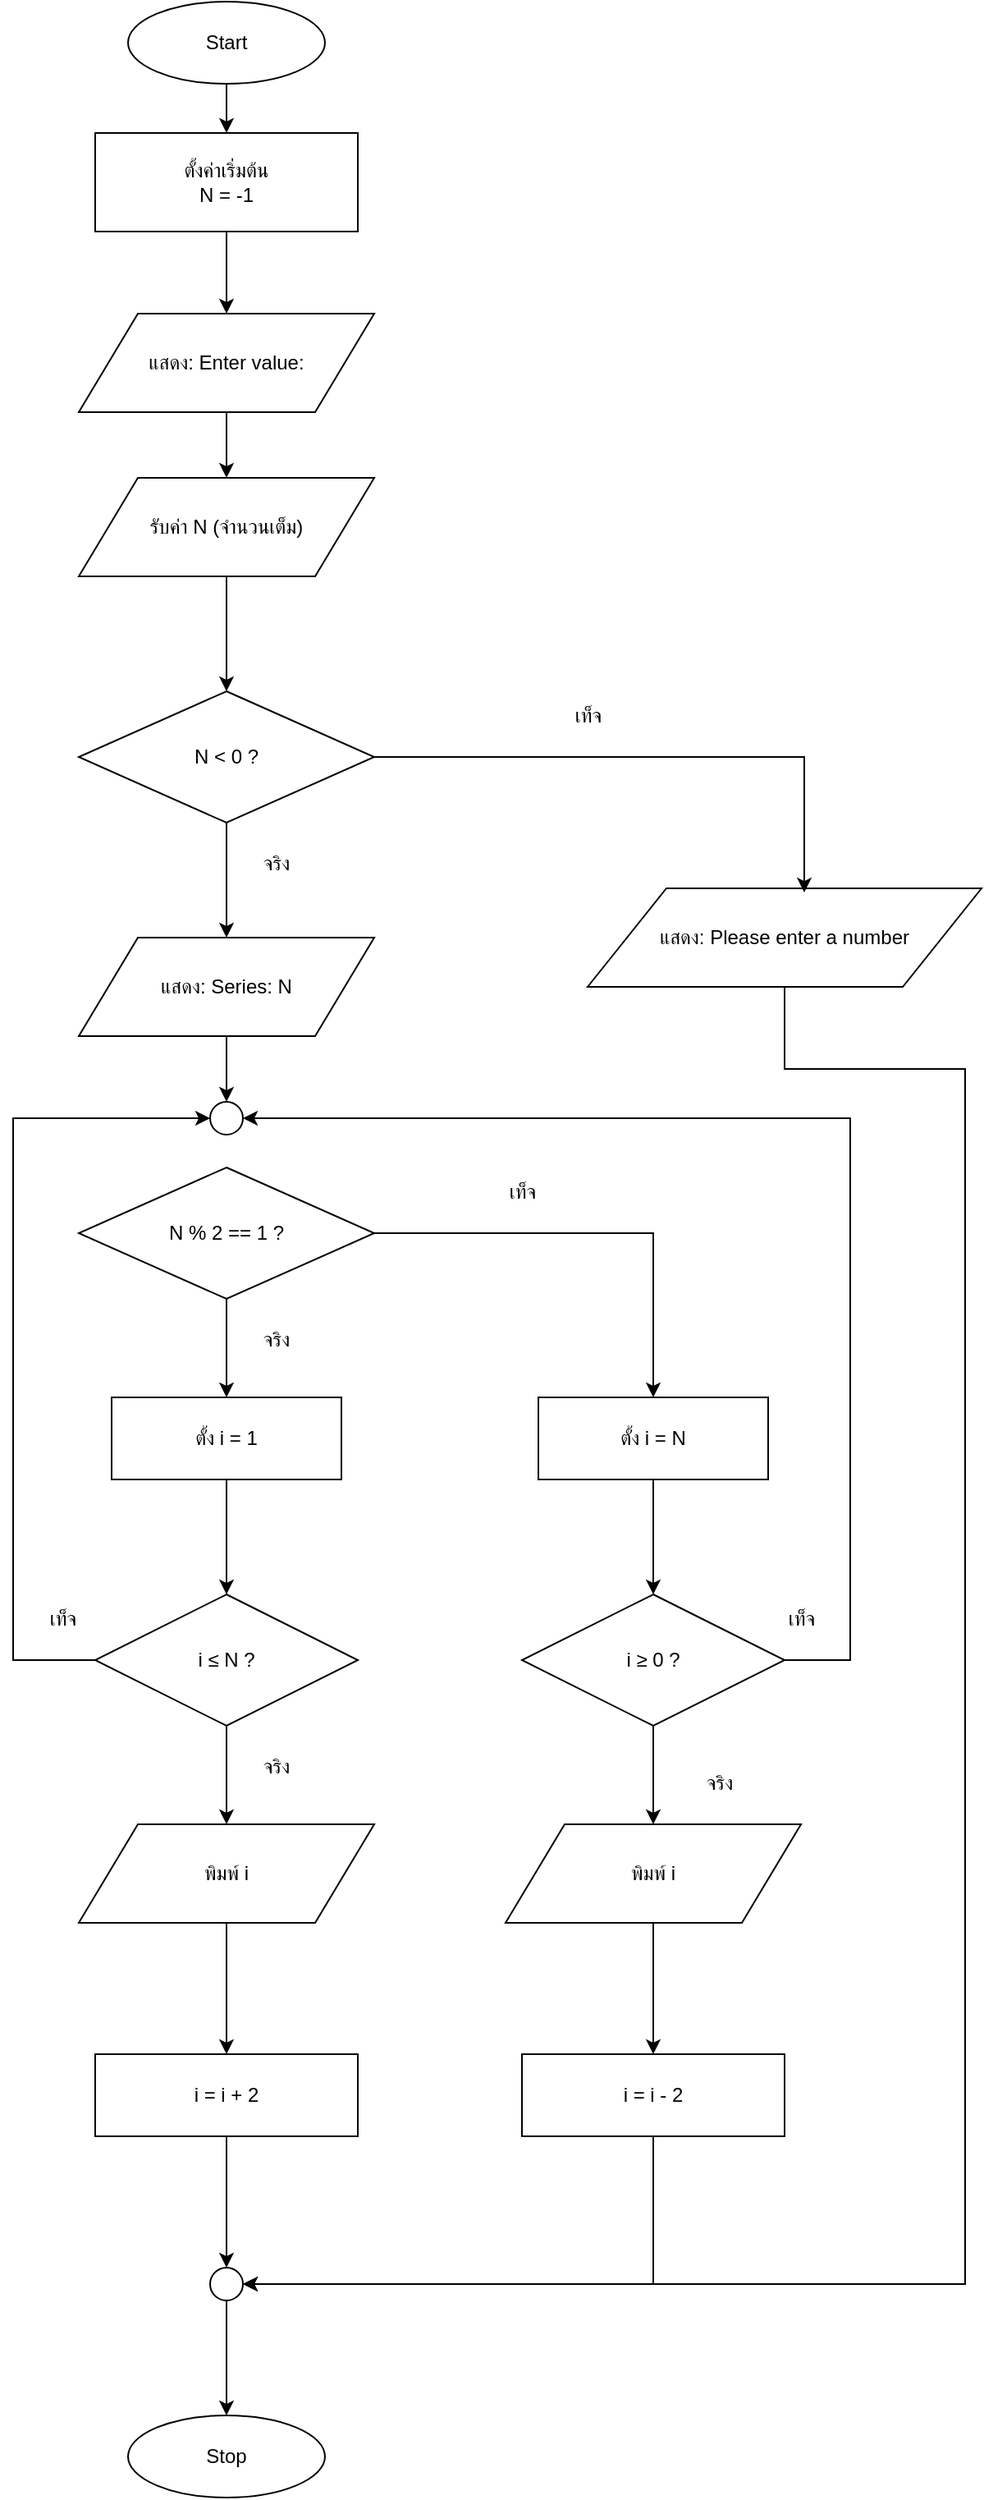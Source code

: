 <mxfile version="28.2.5">
  <diagram name="หน้า-1" id="1T5dIC3ivWv6FaNOQgws">
    <mxGraphModel grid="1" page="1" gridSize="10" guides="1" tooltips="1" connect="1" arrows="1" fold="1" pageScale="1" pageWidth="827" pageHeight="1169" math="0" shadow="0">
      <root>
        <mxCell id="0" />
        <mxCell id="1" parent="0" />
        <mxCell id="bdFwNg8ENC1twVII3RLL-1" style="edgeStyle=orthogonalEdgeStyle;rounded=0;orthogonalLoop=1;jettySize=auto;html=1;entryX=0.5;entryY=0;entryDx=0;entryDy=0;" edge="1" parent="1" source="bdFwNg8ENC1twVII3RLL-2" target="bdFwNg8ENC1twVII3RLL-4">
          <mxGeometry relative="1" as="geometry" />
        </mxCell>
        <mxCell id="bdFwNg8ENC1twVII3RLL-2" value="Start" style="ellipse;whiteSpace=wrap;html=1;" vertex="1" parent="1">
          <mxGeometry x="490" y="310" width="120" height="50" as="geometry" />
        </mxCell>
        <mxCell id="bdFwNg8ENC1twVII3RLL-3" style="edgeStyle=orthogonalEdgeStyle;rounded=0;orthogonalLoop=1;jettySize=auto;html=1;entryX=0.5;entryY=0;entryDx=0;entryDy=0;" edge="1" parent="1" source="bdFwNg8ENC1twVII3RLL-4" target="bdFwNg8ENC1twVII3RLL-6">
          <mxGeometry relative="1" as="geometry" />
        </mxCell>
        <mxCell id="bdFwNg8ENC1twVII3RLL-4" value="ตั้งค่าเริ่มต้น&#xa;N = -1" style="whiteSpace=wrap;html=1;" vertex="1" parent="1">
          <mxGeometry x="470" y="390" width="160" height="60" as="geometry" />
        </mxCell>
        <mxCell id="bdFwNg8ENC1twVII3RLL-5" style="edgeStyle=orthogonalEdgeStyle;rounded=0;orthogonalLoop=1;jettySize=auto;html=1;entryX=0.5;entryY=0;entryDx=0;entryDy=0;" edge="1" parent="1" source="bdFwNg8ENC1twVII3RLL-6" target="bdFwNg8ENC1twVII3RLL-8">
          <mxGeometry relative="1" as="geometry" />
        </mxCell>
        <mxCell id="bdFwNg8ENC1twVII3RLL-6" value="แสดง: Enter value:" style="shape=parallelogram;perimeter=parallelogramPerimeter;whiteSpace=wrap;html=1;" vertex="1" parent="1">
          <mxGeometry x="460" y="500" width="180" height="60" as="geometry" />
        </mxCell>
        <mxCell id="bdFwNg8ENC1twVII3RLL-7" style="edgeStyle=orthogonalEdgeStyle;rounded=0;orthogonalLoop=1;jettySize=auto;html=1;entryX=0.5;entryY=0;entryDx=0;entryDy=0;" edge="1" parent="1" source="bdFwNg8ENC1twVII3RLL-8" target="bdFwNg8ENC1twVII3RLL-10">
          <mxGeometry relative="1" as="geometry" />
        </mxCell>
        <mxCell id="bdFwNg8ENC1twVII3RLL-8" value="รับค่า N (จำนวนเต็ม)" style="shape=parallelogram;perimeter=parallelogramPerimeter;whiteSpace=wrap;html=1;" vertex="1" parent="1">
          <mxGeometry x="460" y="600" width="180" height="60" as="geometry" />
        </mxCell>
        <mxCell id="bdFwNg8ENC1twVII3RLL-9" style="edgeStyle=orthogonalEdgeStyle;rounded=0;orthogonalLoop=1;jettySize=auto;html=1;entryX=0.5;entryY=0;entryDx=0;entryDy=0;" edge="1" parent="1" source="bdFwNg8ENC1twVII3RLL-10" target="bdFwNg8ENC1twVII3RLL-15">
          <mxGeometry relative="1" as="geometry" />
        </mxCell>
        <mxCell id="bdFwNg8ENC1twVII3RLL-10" value="N &lt; 0 ?" style="rhombus;whiteSpace=wrap;html=1;" vertex="1" parent="1">
          <mxGeometry x="460" y="730" width="180" height="80" as="geometry" />
        </mxCell>
        <mxCell id="bdFwNg8ENC1twVII3RLL-11" style="edgeStyle=orthogonalEdgeStyle;rounded=0;orthogonalLoop=1;jettySize=auto;html=1;entryX=1;entryY=0.5;entryDx=0;entryDy=0;exitX=0.5;exitY=1;exitDx=0;exitDy=0;" edge="1" parent="1" source="bdFwNg8ENC1twVII3RLL-12" target="bdFwNg8ENC1twVII3RLL-39">
          <mxGeometry relative="1" as="geometry">
            <Array as="points">
              <mxPoint x="890" y="960" />
              <mxPoint x="1000" y="960" />
              <mxPoint x="1000" y="1700" />
            </Array>
          </mxGeometry>
        </mxCell>
        <mxCell id="bdFwNg8ENC1twVII3RLL-12" value="แสดง: Please enter a number" style="shape=parallelogram;perimeter=parallelogramPerimeter;whiteSpace=wrap;html=1;" vertex="1" parent="1">
          <mxGeometry x="770" y="850" width="240" height="60" as="geometry" />
        </mxCell>
        <mxCell id="bdFwNg8ENC1twVII3RLL-13" value="Stop" style="ellipse;whiteSpace=wrap;html=1;" vertex="1" parent="1">
          <mxGeometry x="490" y="1780" width="120" height="50" as="geometry" />
        </mxCell>
        <mxCell id="bdFwNg8ENC1twVII3RLL-14" style="edgeStyle=orthogonalEdgeStyle;rounded=0;orthogonalLoop=1;jettySize=auto;html=1;entryX=0.5;entryY=0;entryDx=0;entryDy=0;" edge="1" parent="1" source="bdFwNg8ENC1twVII3RLL-15" target="bdFwNg8ENC1twVII3RLL-40">
          <mxGeometry relative="1" as="geometry" />
        </mxCell>
        <mxCell id="bdFwNg8ENC1twVII3RLL-15" value="แสดง: Series: N" style="shape=parallelogram;perimeter=parallelogramPerimeter;whiteSpace=wrap;html=1;" vertex="1" parent="1">
          <mxGeometry x="460" y="880" width="180" height="60" as="geometry" />
        </mxCell>
        <mxCell id="bdFwNg8ENC1twVII3RLL-16" style="edgeStyle=orthogonalEdgeStyle;rounded=0;orthogonalLoop=1;jettySize=auto;html=1;entryX=0.5;entryY=0;entryDx=0;entryDy=0;" edge="1" parent="1" source="bdFwNg8ENC1twVII3RLL-18" target="bdFwNg8ENC1twVII3RLL-20">
          <mxGeometry relative="1" as="geometry" />
        </mxCell>
        <mxCell id="bdFwNg8ENC1twVII3RLL-17" style="edgeStyle=orthogonalEdgeStyle;rounded=0;orthogonalLoop=1;jettySize=auto;html=1;entryX=0.5;entryY=0;entryDx=0;entryDy=0;" edge="1" parent="1" source="bdFwNg8ENC1twVII3RLL-18" target="bdFwNg8ENC1twVII3RLL-29">
          <mxGeometry relative="1" as="geometry" />
        </mxCell>
        <mxCell id="bdFwNg8ENC1twVII3RLL-18" value="N % 2 == 1 ?" style="rhombus;whiteSpace=wrap;html=1;" vertex="1" parent="1">
          <mxGeometry x="460" y="1020" width="180" height="80" as="geometry" />
        </mxCell>
        <mxCell id="bdFwNg8ENC1twVII3RLL-19" style="edgeStyle=orthogonalEdgeStyle;rounded=0;orthogonalLoop=1;jettySize=auto;html=1;entryX=0.5;entryY=0;entryDx=0;entryDy=0;" edge="1" parent="1" source="bdFwNg8ENC1twVII3RLL-20" target="bdFwNg8ENC1twVII3RLL-23">
          <mxGeometry relative="1" as="geometry" />
        </mxCell>
        <mxCell id="bdFwNg8ENC1twVII3RLL-20" value="ตั้ง i = 1" style="whiteSpace=wrap;html=1;" vertex="1" parent="1">
          <mxGeometry x="480" y="1160" width="140" height="50" as="geometry" />
        </mxCell>
        <mxCell id="bdFwNg8ENC1twVII3RLL-21" style="edgeStyle=orthogonalEdgeStyle;rounded=0;orthogonalLoop=1;jettySize=auto;html=1;entryX=0.5;entryY=0;entryDx=0;entryDy=0;" edge="1" parent="1" source="bdFwNg8ENC1twVII3RLL-23" target="bdFwNg8ENC1twVII3RLL-25">
          <mxGeometry relative="1" as="geometry" />
        </mxCell>
        <mxCell id="bdFwNg8ENC1twVII3RLL-22" style="edgeStyle=orthogonalEdgeStyle;rounded=0;orthogonalLoop=1;jettySize=auto;html=1;entryX=0;entryY=0.5;entryDx=0;entryDy=0;" edge="1" parent="1" source="bdFwNg8ENC1twVII3RLL-23" target="bdFwNg8ENC1twVII3RLL-40">
          <mxGeometry relative="1" as="geometry">
            <mxPoint x="390.0" y="980" as="targetPoint" />
            <Array as="points">
              <mxPoint x="420" y="1320" />
              <mxPoint x="420" y="990" />
            </Array>
          </mxGeometry>
        </mxCell>
        <mxCell id="bdFwNg8ENC1twVII3RLL-23" value="i ≤ N ?" style="rhombus;whiteSpace=wrap;html=1;" vertex="1" parent="1">
          <mxGeometry x="470" y="1280" width="160" height="80" as="geometry" />
        </mxCell>
        <mxCell id="bdFwNg8ENC1twVII3RLL-24" style="edgeStyle=orthogonalEdgeStyle;rounded=0;orthogonalLoop=1;jettySize=auto;html=1;entryX=0.5;entryY=0;entryDx=0;entryDy=0;" edge="1" parent="1" source="bdFwNg8ENC1twVII3RLL-25" target="bdFwNg8ENC1twVII3RLL-27">
          <mxGeometry relative="1" as="geometry" />
        </mxCell>
        <mxCell id="bdFwNg8ENC1twVII3RLL-25" value="พิมพ์ i" style="shape=parallelogram;perimeter=parallelogramPerimeter;whiteSpace=wrap;html=1;" vertex="1" parent="1">
          <mxGeometry x="460" y="1420" width="180" height="60" as="geometry" />
        </mxCell>
        <mxCell id="bdFwNg8ENC1twVII3RLL-26" style="edgeStyle=orthogonalEdgeStyle;rounded=0;orthogonalLoop=1;jettySize=auto;html=1;entryX=0.5;entryY=0;entryDx=0;entryDy=0;" edge="1" parent="1" source="bdFwNg8ENC1twVII3RLL-27" target="bdFwNg8ENC1twVII3RLL-39">
          <mxGeometry relative="1" as="geometry" />
        </mxCell>
        <mxCell id="bdFwNg8ENC1twVII3RLL-27" value="i = i + 2" style="whiteSpace=wrap;html=1;" vertex="1" parent="1">
          <mxGeometry x="470" y="1560" width="160" height="50" as="geometry" />
        </mxCell>
        <mxCell id="bdFwNg8ENC1twVII3RLL-28" style="edgeStyle=orthogonalEdgeStyle;rounded=0;orthogonalLoop=1;jettySize=auto;html=1;entryX=0.5;entryY=0;entryDx=0;entryDy=0;" edge="1" parent="1" source="bdFwNg8ENC1twVII3RLL-29" target="bdFwNg8ENC1twVII3RLL-32">
          <mxGeometry relative="1" as="geometry" />
        </mxCell>
        <mxCell id="bdFwNg8ENC1twVII3RLL-29" value="ตั้ง i = N" style="whiteSpace=wrap;html=1;" vertex="1" parent="1">
          <mxGeometry x="740" y="1160" width="140" height="50" as="geometry" />
        </mxCell>
        <mxCell id="bdFwNg8ENC1twVII3RLL-30" style="edgeStyle=orthogonalEdgeStyle;rounded=0;orthogonalLoop=1;jettySize=auto;html=1;entryX=0.5;entryY=0;entryDx=0;entryDy=0;" edge="1" parent="1" source="bdFwNg8ENC1twVII3RLL-32" target="bdFwNg8ENC1twVII3RLL-34">
          <mxGeometry relative="1" as="geometry" />
        </mxCell>
        <mxCell id="bdFwNg8ENC1twVII3RLL-31" style="edgeStyle=orthogonalEdgeStyle;rounded=0;orthogonalLoop=1;jettySize=auto;html=1;entryX=1;entryY=0.5;entryDx=0;entryDy=0;" edge="1" parent="1" source="bdFwNg8ENC1twVII3RLL-32" target="bdFwNg8ENC1twVII3RLL-40">
          <mxGeometry relative="1" as="geometry">
            <Array as="points">
              <mxPoint x="930" y="1320" />
              <mxPoint x="930" y="990" />
            </Array>
          </mxGeometry>
        </mxCell>
        <mxCell id="bdFwNg8ENC1twVII3RLL-32" value="i ≥ 0 ?" style="rhombus;whiteSpace=wrap;html=1;" vertex="1" parent="1">
          <mxGeometry x="730" y="1280" width="160" height="80" as="geometry" />
        </mxCell>
        <mxCell id="bdFwNg8ENC1twVII3RLL-33" style="edgeStyle=orthogonalEdgeStyle;rounded=0;orthogonalLoop=1;jettySize=auto;html=1;entryX=0.5;entryY=0;entryDx=0;entryDy=0;" edge="1" parent="1" source="bdFwNg8ENC1twVII3RLL-34" target="bdFwNg8ENC1twVII3RLL-36">
          <mxGeometry relative="1" as="geometry" />
        </mxCell>
        <mxCell id="bdFwNg8ENC1twVII3RLL-34" value="พิมพ์ i" style="shape=parallelogram;perimeter=parallelogramPerimeter;whiteSpace=wrap;html=1;" vertex="1" parent="1">
          <mxGeometry x="720" y="1420" width="180" height="60" as="geometry" />
        </mxCell>
        <mxCell id="bdFwNg8ENC1twVII3RLL-35" style="edgeStyle=orthogonalEdgeStyle;rounded=0;orthogonalLoop=1;jettySize=auto;html=1;entryX=1;entryY=0.5;entryDx=0;entryDy=0;exitX=0.5;exitY=1;exitDx=0;exitDy=0;" edge="1" parent="1" source="bdFwNg8ENC1twVII3RLL-36" target="bdFwNg8ENC1twVII3RLL-39">
          <mxGeometry relative="1" as="geometry" />
        </mxCell>
        <mxCell id="bdFwNg8ENC1twVII3RLL-36" value="i = i - 2" style="whiteSpace=wrap;html=1;" vertex="1" parent="1">
          <mxGeometry x="730" y="1560" width="160" height="50" as="geometry" />
        </mxCell>
        <mxCell id="bdFwNg8ENC1twVII3RLL-37" style="edgeStyle=orthogonalEdgeStyle;rounded=0;orthogonalLoop=1;jettySize=auto;html=1;entryX=0.55;entryY=0.042;entryDx=0;entryDy=0;entryPerimeter=0;" edge="1" parent="1" source="bdFwNg8ENC1twVII3RLL-10" target="bdFwNg8ENC1twVII3RLL-12">
          <mxGeometry relative="1" as="geometry" />
        </mxCell>
        <mxCell id="bdFwNg8ENC1twVII3RLL-38" style="edgeStyle=orthogonalEdgeStyle;rounded=0;orthogonalLoop=1;jettySize=auto;html=1;entryX=0.5;entryY=0;entryDx=0;entryDy=0;" edge="1" parent="1" source="bdFwNg8ENC1twVII3RLL-39" target="bdFwNg8ENC1twVII3RLL-13">
          <mxGeometry relative="1" as="geometry" />
        </mxCell>
        <mxCell id="bdFwNg8ENC1twVII3RLL-39" value="" style="ellipse;whiteSpace=wrap;html=1;aspect=fixed;" vertex="1" parent="1">
          <mxGeometry x="540" y="1690" width="20" height="20" as="geometry" />
        </mxCell>
        <mxCell id="bdFwNg8ENC1twVII3RLL-40" value="" style="ellipse;whiteSpace=wrap;html=1;aspect=fixed;" vertex="1" parent="1">
          <mxGeometry x="540" y="980" width="20" height="20" as="geometry" />
        </mxCell>
        <mxCell id="bdFwNg8ENC1twVII3RLL-41" value="จริง" style="text;html=1;align=center;verticalAlign=middle;resizable=0;points=[];autosize=1;strokeColor=none;fillColor=none;" vertex="1" parent="1">
          <mxGeometry x="560" y="820" width="40" height="30" as="geometry" />
        </mxCell>
        <mxCell id="bdFwNg8ENC1twVII3RLL-42" value="เท็จ" style="text;html=1;align=center;verticalAlign=middle;resizable=0;points=[];autosize=1;strokeColor=none;fillColor=none;" vertex="1" parent="1">
          <mxGeometry x="750" y="730" width="40" height="30" as="geometry" />
        </mxCell>
        <mxCell id="bdFwNg8ENC1twVII3RLL-43" value="จริง" style="text;html=1;align=center;verticalAlign=middle;resizable=0;points=[];autosize=1;strokeColor=none;fillColor=none;" vertex="1" parent="1">
          <mxGeometry x="560" y="1110" width="40" height="30" as="geometry" />
        </mxCell>
        <mxCell id="bdFwNg8ENC1twVII3RLL-44" value="เท็จ" style="text;html=1;align=center;verticalAlign=middle;resizable=0;points=[];autosize=1;strokeColor=none;fillColor=none;" vertex="1" parent="1">
          <mxGeometry x="710" y="1020" width="40" height="30" as="geometry" />
        </mxCell>
        <mxCell id="bdFwNg8ENC1twVII3RLL-45" value="จริง" style="text;html=1;align=center;verticalAlign=middle;resizable=0;points=[];autosize=1;strokeColor=none;fillColor=none;" vertex="1" parent="1">
          <mxGeometry x="560" y="1370" width="40" height="30" as="geometry" />
        </mxCell>
        <mxCell id="bdFwNg8ENC1twVII3RLL-46" value="จริง" style="text;html=1;align=center;verticalAlign=middle;resizable=0;points=[];autosize=1;strokeColor=none;fillColor=none;" vertex="1" parent="1">
          <mxGeometry x="830" y="1380" width="40" height="30" as="geometry" />
        </mxCell>
        <mxCell id="bdFwNg8ENC1twVII3RLL-47" value="เท็จ" style="text;html=1;align=center;verticalAlign=middle;resizable=0;points=[];autosize=1;strokeColor=none;fillColor=none;" vertex="1" parent="1">
          <mxGeometry x="430" y="1280" width="40" height="30" as="geometry" />
        </mxCell>
        <mxCell id="bdFwNg8ENC1twVII3RLL-48" value="เท็จ" style="text;html=1;align=center;verticalAlign=middle;resizable=0;points=[];autosize=1;strokeColor=none;fillColor=none;" vertex="1" parent="1">
          <mxGeometry x="880" y="1280" width="40" height="30" as="geometry" />
        </mxCell>
      </root>
    </mxGraphModel>
  </diagram>
</mxfile>
